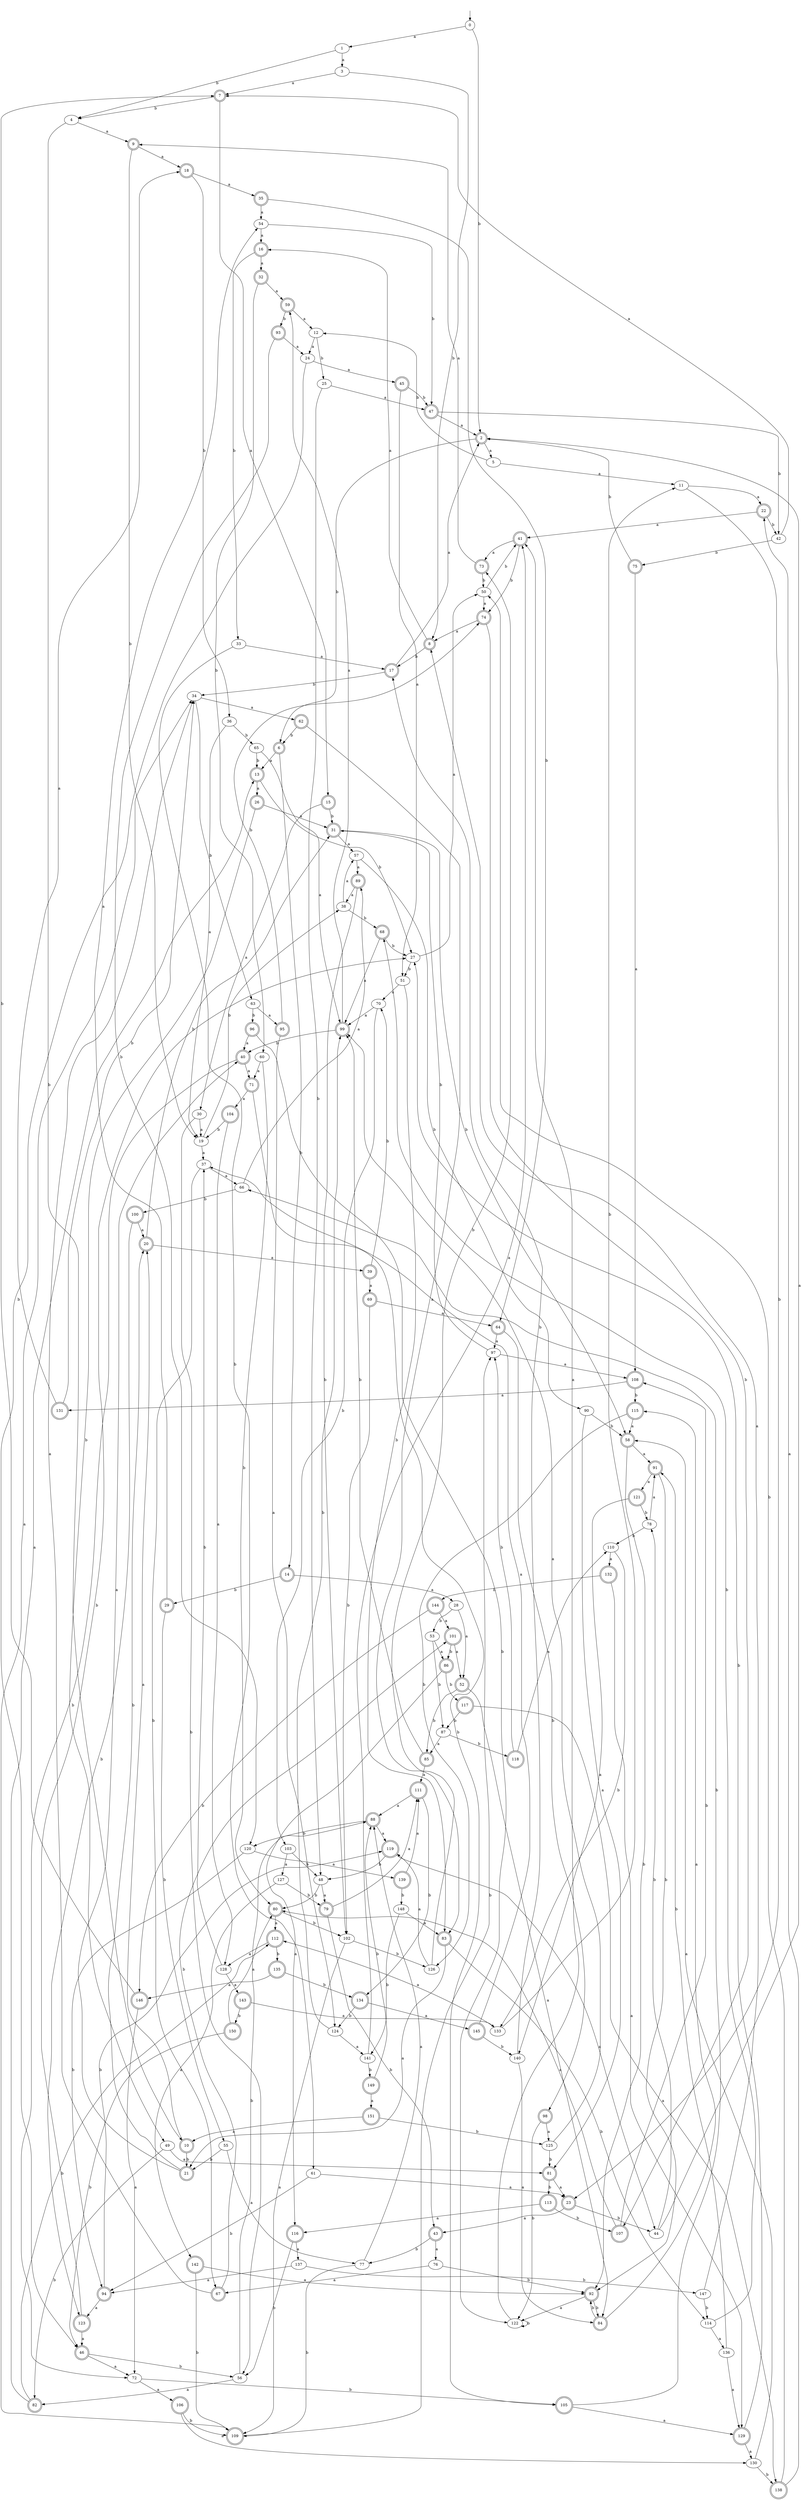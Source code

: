 digraph RandomDFA {
  __start0 [label="", shape=none];
  __start0 -> 0 [label=""];
  0 [shape=circle]
  0 -> 1 [label="a"]
  0 -> 2 [label="b"]
  1
  1 -> 3 [label="a"]
  1 -> 4 [label="b"]
  2 [shape=doublecircle]
  2 -> 5 [label="a"]
  2 -> 6 [label="b"]
  3
  3 -> 7 [label="a"]
  3 -> 8 [label="b"]
  4
  4 -> 9 [label="a"]
  4 -> 10 [label="b"]
  5
  5 -> 11 [label="a"]
  5 -> 12 [label="b"]
  6 [shape=doublecircle]
  6 -> 13 [label="a"]
  6 -> 14 [label="b"]
  7 [shape=doublecircle]
  7 -> 15 [label="a"]
  7 -> 4 [label="b"]
  8 [shape=doublecircle]
  8 -> 16 [label="a"]
  8 -> 17 [label="b"]
  9 [shape=doublecircle]
  9 -> 18 [label="a"]
  9 -> 19 [label="b"]
  10 [shape=doublecircle]
  10 -> 20 [label="a"]
  10 -> 21 [label="b"]
  11
  11 -> 22 [label="a"]
  11 -> 23 [label="b"]
  12
  12 -> 24 [label="a"]
  12 -> 25 [label="b"]
  13 [shape=doublecircle]
  13 -> 26 [label="a"]
  13 -> 27 [label="b"]
  14 [shape=doublecircle]
  14 -> 28 [label="a"]
  14 -> 29 [label="b"]
  15 [shape=doublecircle]
  15 -> 30 [label="a"]
  15 -> 31 [label="b"]
  16 [shape=doublecircle]
  16 -> 32 [label="a"]
  16 -> 33 [label="b"]
  17 [shape=doublecircle]
  17 -> 2 [label="a"]
  17 -> 34 [label="b"]
  18 [shape=doublecircle]
  18 -> 35 [label="a"]
  18 -> 36 [label="b"]
  19
  19 -> 37 [label="a"]
  19 -> 38 [label="b"]
  20 [shape=doublecircle]
  20 -> 39 [label="a"]
  20 -> 31 [label="b"]
  21 [shape=doublecircle]
  21 -> 40 [label="a"]
  21 -> 20 [label="b"]
  22 [shape=doublecircle]
  22 -> 41 [label="a"]
  22 -> 42 [label="b"]
  23 [shape=doublecircle]
  23 -> 43 [label="a"]
  23 -> 44 [label="b"]
  24
  24 -> 45 [label="a"]
  24 -> 46 [label="b"]
  25
  25 -> 47 [label="a"]
  25 -> 48 [label="b"]
  26 [shape=doublecircle]
  26 -> 31 [label="a"]
  26 -> 49 [label="b"]
  27
  27 -> 50 [label="a"]
  27 -> 51 [label="b"]
  28
  28 -> 52 [label="a"]
  28 -> 53 [label="b"]
  29 [shape=doublecircle]
  29 -> 54 [label="a"]
  29 -> 55 [label="b"]
  30
  30 -> 19 [label="a"]
  30 -> 56 [label="b"]
  31 [shape=doublecircle]
  31 -> 57 [label="a"]
  31 -> 58 [label="b"]
  32 [shape=doublecircle]
  32 -> 59 [label="a"]
  32 -> 60 [label="b"]
  33
  33 -> 17 [label="a"]
  33 -> 61 [label="b"]
  34
  34 -> 62 [label="a"]
  34 -> 63 [label="b"]
  35 [shape=doublecircle]
  35 -> 54 [label="a"]
  35 -> 64 [label="b"]
  36
  36 -> 19 [label="a"]
  36 -> 65 [label="b"]
  37
  37 -> 66 [label="a"]
  37 -> 67 [label="b"]
  38
  38 -> 57 [label="a"]
  38 -> 68 [label="b"]
  39 [shape=doublecircle]
  39 -> 69 [label="a"]
  39 -> 70 [label="b"]
  40 [shape=doublecircle]
  40 -> 71 [label="a"]
  40 -> 72 [label="b"]
  41 [shape=doublecircle]
  41 -> 73 [label="a"]
  41 -> 74 [label="b"]
  42
  42 -> 7 [label="a"]
  42 -> 75 [label="b"]
  43 [shape=doublecircle]
  43 -> 76 [label="a"]
  43 -> 77 [label="b"]
  44
  44 -> 2 [label="a"]
  44 -> 78 [label="b"]
  45 [shape=doublecircle]
  45 -> 51 [label="a"]
  45 -> 47 [label="b"]
  46 [shape=doublecircle]
  46 -> 72 [label="a"]
  46 -> 56 [label="b"]
  47 [shape=doublecircle]
  47 -> 2 [label="a"]
  47 -> 42 [label="b"]
  48
  48 -> 79 [label="a"]
  48 -> 80 [label="b"]
  49
  49 -> 81 [label="a"]
  49 -> 82 [label="b"]
  50
  50 -> 74 [label="a"]
  50 -> 41 [label="b"]
  51
  51 -> 70 [label="a"]
  51 -> 83 [label="b"]
  52 [shape=doublecircle]
  52 -> 84 [label="a"]
  52 -> 85 [label="b"]
  53
  53 -> 86 [label="a"]
  53 -> 87 [label="b"]
  54
  54 -> 16 [label="a"]
  54 -> 47 [label="b"]
  55
  55 -> 77 [label="a"]
  55 -> 21 [label="b"]
  56
  56 -> 82 [label="a"]
  56 -> 88 [label="b"]
  57
  57 -> 89 [label="a"]
  57 -> 90 [label="b"]
  58 [shape=doublecircle]
  58 -> 91 [label="a"]
  58 -> 92 [label="b"]
  59 [shape=doublecircle]
  59 -> 12 [label="a"]
  59 -> 93 [label="b"]
  60
  60 -> 71 [label="a"]
  60 -> 80 [label="b"]
  61
  61 -> 23 [label="a"]
  61 -> 94 [label="b"]
  62 [shape=doublecircle]
  62 -> 83 [label="a"]
  62 -> 6 [label="b"]
  63
  63 -> 95 [label="a"]
  63 -> 96 [label="b"]
  64 [shape=doublecircle]
  64 -> 97 [label="a"]
  64 -> 98 [label="b"]
  65
  65 -> 99 [label="a"]
  65 -> 13 [label="b"]
  66
  66 -> 89 [label="a"]
  66 -> 100 [label="b"]
  67 [shape=doublecircle]
  67 -> 34 [label="a"]
  67 -> 101 [label="b"]
  68 [shape=doublecircle]
  68 -> 99 [label="a"]
  68 -> 27 [label="b"]
  69 [shape=doublecircle]
  69 -> 64 [label="a"]
  69 -> 102 [label="b"]
  70
  70 -> 99 [label="a"]
  70 -> 103 [label="b"]
  71 [shape=doublecircle]
  71 -> 104 [label="a"]
  71 -> 105 [label="b"]
  72
  72 -> 106 [label="a"]
  72 -> 105 [label="b"]
  73 [shape=doublecircle]
  73 -> 9 [label="a"]
  73 -> 50 [label="b"]
  74 [shape=doublecircle]
  74 -> 8 [label="a"]
  74 -> 107 [label="b"]
  75 [shape=doublecircle]
  75 -> 108 [label="a"]
  75 -> 2 [label="b"]
  76
  76 -> 67 [label="a"]
  76 -> 92 [label="b"]
  77
  77 -> 88 [label="a"]
  77 -> 109 [label="b"]
  78
  78 -> 91 [label="a"]
  78 -> 110 [label="b"]
  79 [shape=doublecircle]
  79 -> 111 [label="a"]
  79 -> 43 [label="b"]
  80 [shape=doublecircle]
  80 -> 112 [label="a"]
  80 -> 102 [label="b"]
  81 [shape=doublecircle]
  81 -> 23 [label="a"]
  81 -> 113 [label="b"]
  82 [shape=doublecircle]
  82 -> 13 [label="a"]
  82 -> 112 [label="b"]
  83 [shape=doublecircle]
  83 -> 21 [label="a"]
  83 -> 114 [label="b"]
  84 [shape=doublecircle]
  84 -> 115 [label="a"]
  84 -> 92 [label="b"]
  85 [shape=doublecircle]
  85 -> 111 [label="a"]
  85 -> 99 [label="b"]
  86 [shape=doublecircle]
  86 -> 116 [label="a"]
  86 -> 117 [label="b"]
  87
  87 -> 85 [label="a"]
  87 -> 118 [label="b"]
  88 [shape=doublecircle]
  88 -> 119 [label="a"]
  88 -> 120 [label="b"]
  89 [shape=doublecircle]
  89 -> 38 [label="a"]
  89 -> 102 [label="b"]
  90
  90 -> 81 [label="a"]
  90 -> 58 [label="b"]
  91 [shape=doublecircle]
  91 -> 121 [label="a"]
  91 -> 92 [label="b"]
  92 [shape=doublecircle]
  92 -> 122 [label="a"]
  92 -> 84 [label="b"]
  93 [shape=doublecircle]
  93 -> 24 [label="a"]
  93 -> 120 [label="b"]
  94 [shape=doublecircle]
  94 -> 123 [label="a"]
  94 -> 119 [label="b"]
  95 [shape=doublecircle]
  95 -> 124 [label="a"]
  95 -> 74 [label="b"]
  96 [shape=doublecircle]
  96 -> 40 [label="a"]
  96 -> 122 [label="b"]
  97
  97 -> 108 [label="a"]
  97 -> 31 [label="b"]
  98 [shape=doublecircle]
  98 -> 125 [label="a"]
  98 -> 122 [label="b"]
  99 [shape=doublecircle]
  99 -> 59 [label="a"]
  99 -> 40 [label="b"]
  100 [shape=doublecircle]
  100 -> 20 [label="a"]
  100 -> 123 [label="b"]
  101 [shape=doublecircle]
  101 -> 52 [label="a"]
  101 -> 86 [label="b"]
  102
  102 -> 109 [label="a"]
  102 -> 126 [label="b"]
  103
  103 -> 127 [label="a"]
  103 -> 48 [label="b"]
  104 [shape=doublecircle]
  104 -> 128 [label="a"]
  104 -> 19 [label="b"]
  105 [shape=doublecircle]
  105 -> 129 [label="a"]
  105 -> 66 [label="b"]
  106 [shape=doublecircle]
  106 -> 130 [label="a"]
  106 -> 109 [label="b"]
  107 [shape=doublecircle]
  107 -> 80 [label="a"]
  107 -> 108 [label="b"]
  108 [shape=doublecircle]
  108 -> 131 [label="a"]
  108 -> 115 [label="b"]
  109 [shape=doublecircle]
  109 -> 34 [label="a"]
  109 -> 97 [label="b"]
  110
  110 -> 132 [label="a"]
  110 -> 133 [label="b"]
  111 [shape=doublecircle]
  111 -> 88 [label="a"]
  111 -> 134 [label="b"]
  112 [shape=doublecircle]
  112 -> 128 [label="a"]
  112 -> 135 [label="b"]
  113 [shape=doublecircle]
  113 -> 116 [label="a"]
  113 -> 107 [label="b"]
  114
  114 -> 136 [label="a"]
  114 -> 68 [label="b"]
  115 [shape=doublecircle]
  115 -> 58 [label="a"]
  115 -> 126 [label="b"]
  116 [shape=doublecircle]
  116 -> 137 [label="a"]
  116 -> 56 [label="b"]
  117 [shape=doublecircle]
  117 -> 138 [label="a"]
  117 -> 87 [label="b"]
  118 [shape=doublecircle]
  118 -> 110 [label="a"]
  118 -> 97 [label="b"]
  119 [shape=doublecircle]
  119 -> 44 [label="a"]
  119 -> 48 [label="b"]
  120
  120 -> 139 [label="a"]
  120 -> 94 [label="b"]
  121 [shape=doublecircle]
  121 -> 140 [label="a"]
  121 -> 78 [label="b"]
  122
  122 -> 41 [label="a"]
  122 -> 122 [label="b"]
  123 [shape=doublecircle]
  123 -> 46 [label="a"]
  123 -> 27 [label="b"]
  124
  124 -> 141 [label="a"]
  124 -> 99 [label="b"]
  125
  125 -> 99 [label="a"]
  125 -> 81 [label="b"]
  126
  126 -> 119 [label="a"]
  126 -> 73 [label="b"]
  127
  127 -> 142 [label="a"]
  127 -> 79 [label="b"]
  128
  128 -> 143 [label="a"]
  128 -> 37 [label="b"]
  129 [shape=doublecircle]
  129 -> 130 [label="a"]
  129 -> 27 [label="b"]
  130
  130 -> 58 [label="a"]
  130 -> 138 [label="b"]
  131 [shape=doublecircle]
  131 -> 18 [label="a"]
  131 -> 34 [label="b"]
  132 [shape=doublecircle]
  132 -> 129 [label="a"]
  132 -> 144 [label="b"]
  133
  133 -> 112 [label="a"]
  133 -> 11 [label="b"]
  134 [shape=doublecircle]
  134 -> 145 [label="a"]
  134 -> 124 [label="b"]
  135 [shape=doublecircle]
  135 -> 146 [label="a"]
  135 -> 134 [label="b"]
  136
  136 -> 129 [label="a"]
  136 -> 91 [label="b"]
  137
  137 -> 94 [label="a"]
  137 -> 147 [label="b"]
  138 [shape=doublecircle]
  138 -> 22 [label="a"]
  138 -> 50 [label="b"]
  139 [shape=doublecircle]
  139 -> 111 [label="a"]
  139 -> 148 [label="b"]
  140
  140 -> 84 [label="a"]
  140 -> 17 [label="b"]
  141
  141 -> 41 [label="a"]
  141 -> 149 [label="b"]
  142 [shape=doublecircle]
  142 -> 92 [label="a"]
  142 -> 109 [label="b"]
  143 [shape=doublecircle]
  143 -> 133 [label="a"]
  143 -> 150 [label="b"]
  144 [shape=doublecircle]
  144 -> 101 [label="a"]
  144 -> 146 [label="b"]
  145 [shape=doublecircle]
  145 -> 37 [label="a"]
  145 -> 140 [label="b"]
  146 [shape=doublecircle]
  146 -> 72 [label="a"]
  146 -> 7 [label="b"]
  147
  147 -> 8 [label="a"]
  147 -> 114 [label="b"]
  148
  148 -> 83 [label="a"]
  148 -> 141 [label="b"]
  149 [shape=doublecircle]
  149 -> 151 [label="a"]
  149 -> 88 [label="b"]
  150 [shape=doublecircle]
  150 -> 80 [label="a"]
  150 -> 46 [label="b"]
  151 [shape=doublecircle]
  151 -> 10 [label="a"]
  151 -> 125 [label="b"]
}
